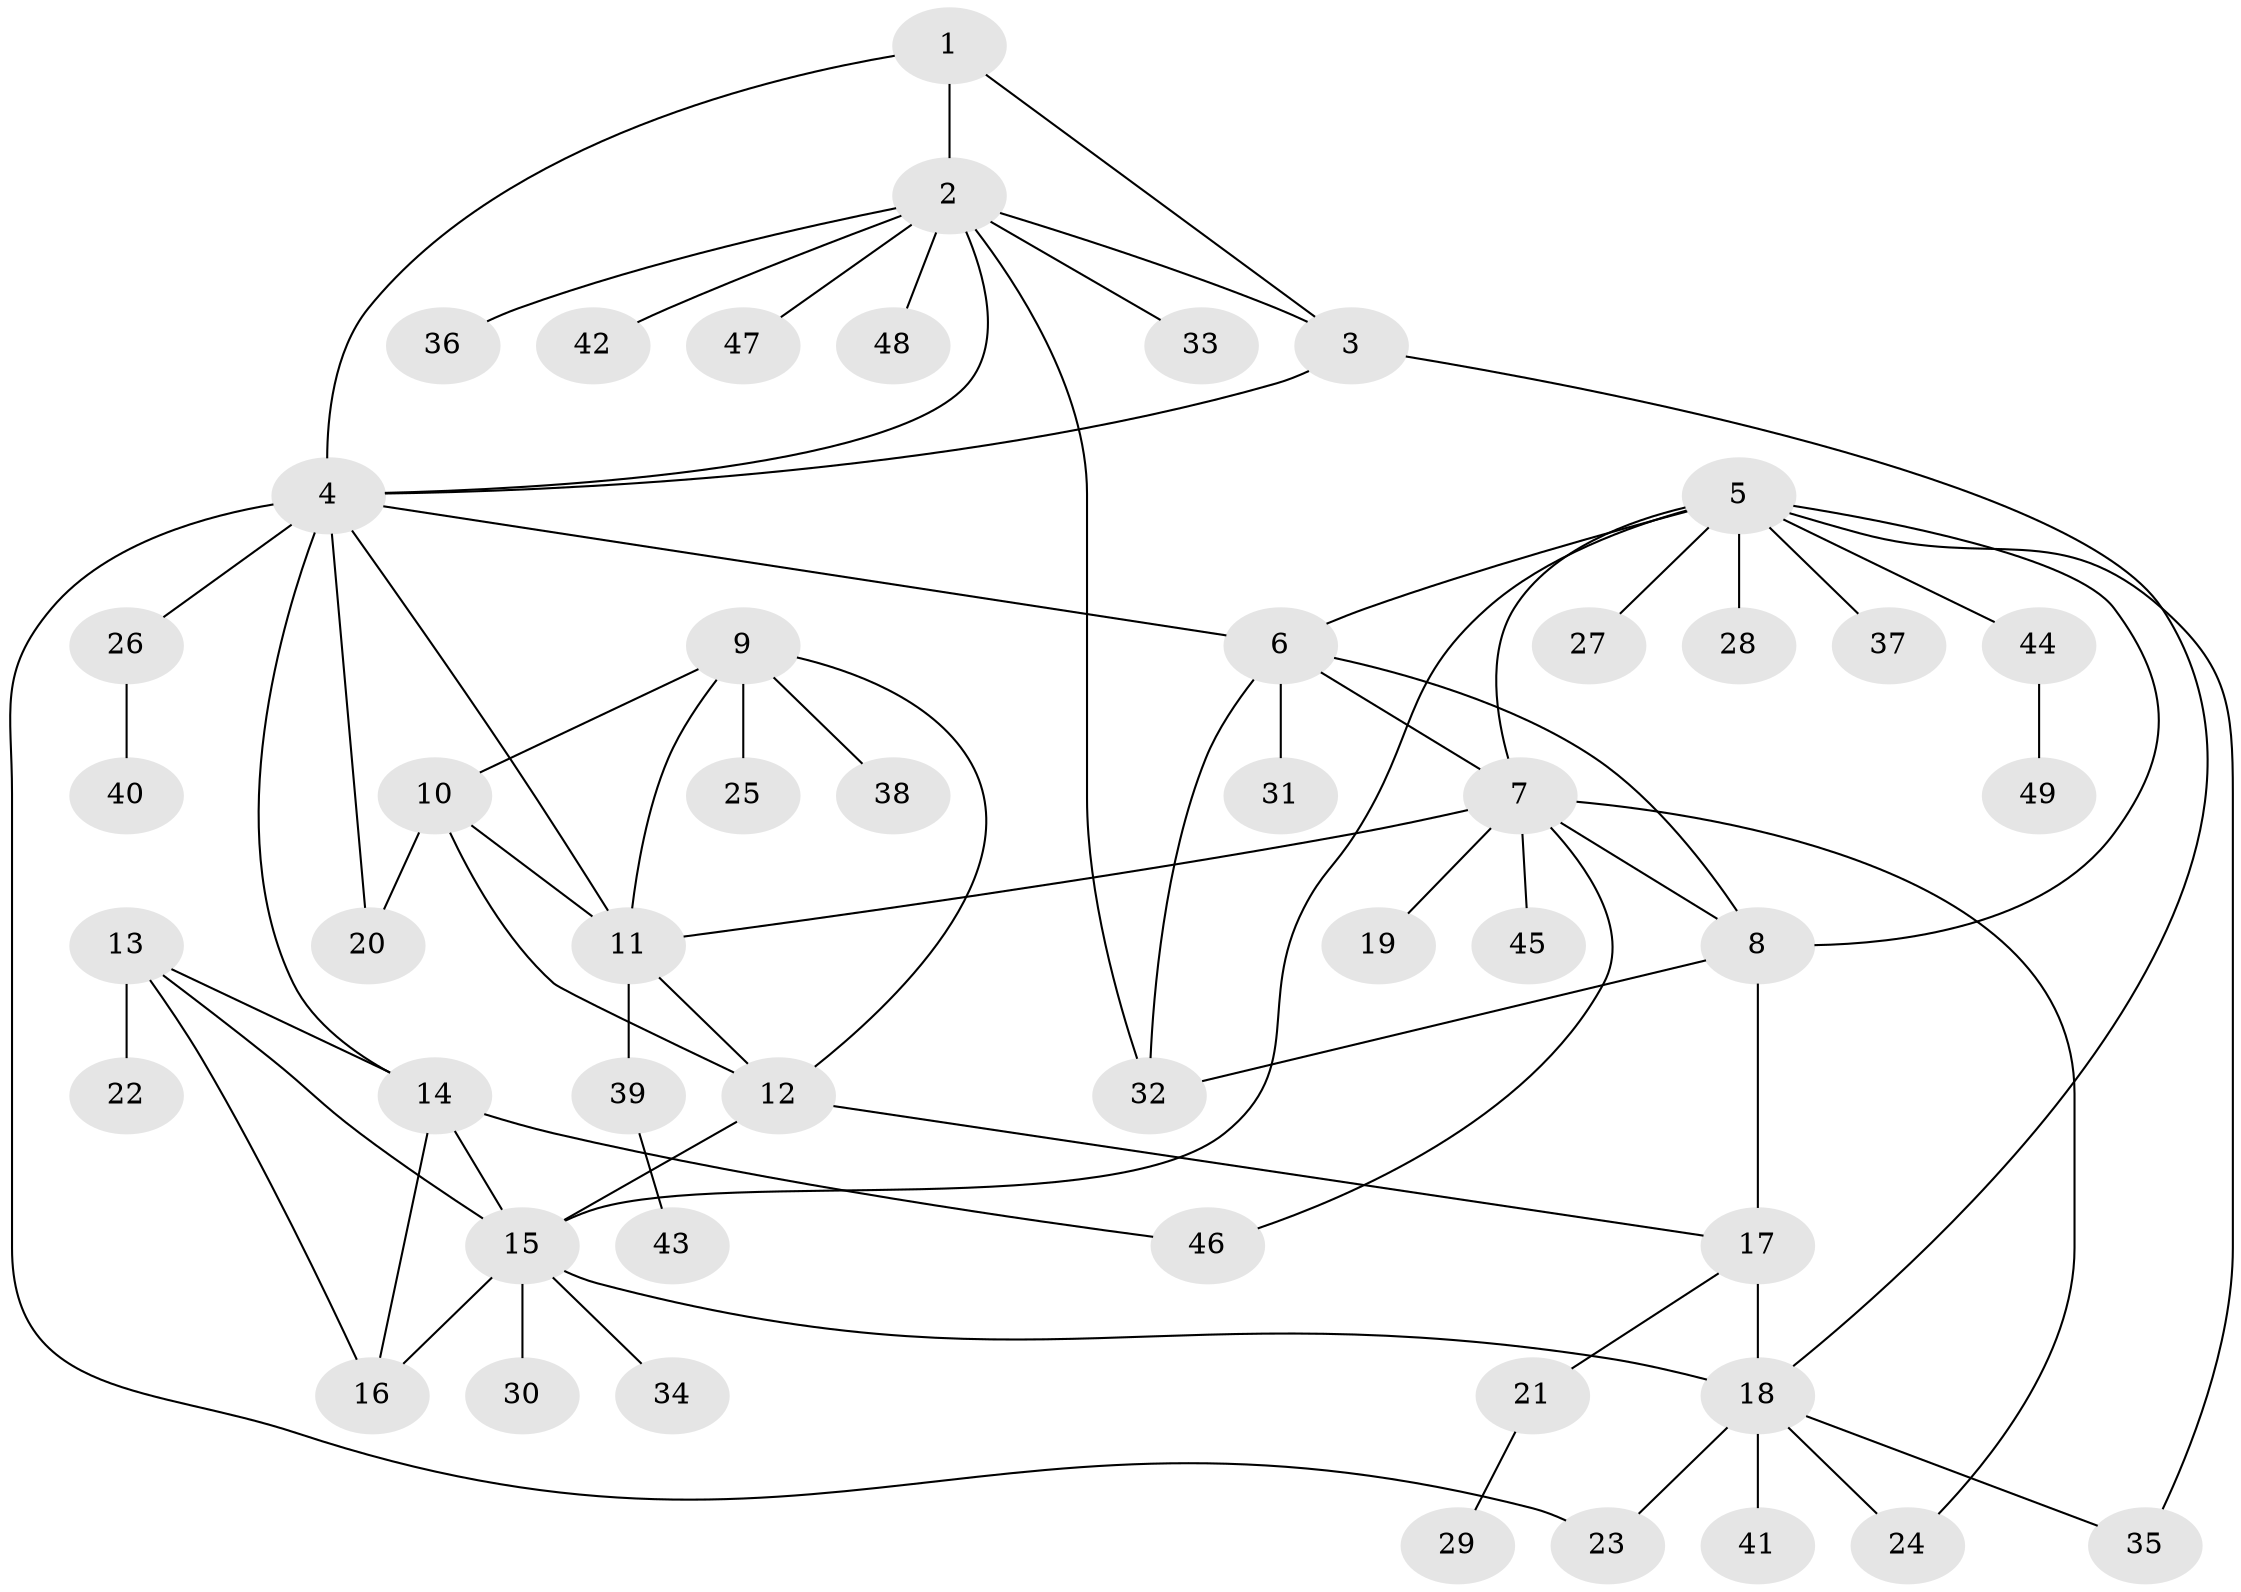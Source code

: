// original degree distribution, {3: 0.08641975308641975, 10: 0.037037037037037035, 5: 0.037037037037037035, 8: 0.012345679012345678, 9: 0.024691358024691357, 6: 0.037037037037037035, 4: 0.06172839506172839, 7: 0.012345679012345678, 11: 0.012345679012345678, 2: 0.16049382716049382, 1: 0.5185185185185185}
// Generated by graph-tools (version 1.1) at 2025/52/03/04/25 22:52:21]
// undirected, 49 vertices, 73 edges
graph export_dot {
  node [color=gray90,style=filled];
  1;
  2;
  3;
  4;
  5;
  6;
  7;
  8;
  9;
  10;
  11;
  12;
  13;
  14;
  15;
  16;
  17;
  18;
  19;
  20;
  21;
  22;
  23;
  24;
  25;
  26;
  27;
  28;
  29;
  30;
  31;
  32;
  33;
  34;
  35;
  36;
  37;
  38;
  39;
  40;
  41;
  42;
  43;
  44;
  45;
  46;
  47;
  48;
  49;
  1 -- 2 [weight=1.0];
  1 -- 3 [weight=1.0];
  1 -- 4 [weight=1.0];
  2 -- 3 [weight=1.0];
  2 -- 4 [weight=1.0];
  2 -- 32 [weight=1.0];
  2 -- 33 [weight=1.0];
  2 -- 36 [weight=1.0];
  2 -- 42 [weight=1.0];
  2 -- 47 [weight=1.0];
  2 -- 48 [weight=1.0];
  3 -- 4 [weight=1.0];
  3 -- 18 [weight=1.0];
  4 -- 6 [weight=1.0];
  4 -- 11 [weight=1.0];
  4 -- 14 [weight=1.0];
  4 -- 20 [weight=1.0];
  4 -- 23 [weight=1.0];
  4 -- 26 [weight=1.0];
  5 -- 6 [weight=1.0];
  5 -- 7 [weight=1.0];
  5 -- 8 [weight=1.0];
  5 -- 15 [weight=1.0];
  5 -- 27 [weight=1.0];
  5 -- 28 [weight=1.0];
  5 -- 35 [weight=1.0];
  5 -- 37 [weight=1.0];
  5 -- 44 [weight=1.0];
  6 -- 7 [weight=1.0];
  6 -- 8 [weight=1.0];
  6 -- 31 [weight=2.0];
  6 -- 32 [weight=1.0];
  7 -- 8 [weight=1.0];
  7 -- 11 [weight=1.0];
  7 -- 19 [weight=1.0];
  7 -- 24 [weight=1.0];
  7 -- 45 [weight=1.0];
  7 -- 46 [weight=1.0];
  8 -- 17 [weight=1.0];
  8 -- 32 [weight=1.0];
  9 -- 10 [weight=1.0];
  9 -- 11 [weight=1.0];
  9 -- 12 [weight=1.0];
  9 -- 25 [weight=1.0];
  9 -- 38 [weight=1.0];
  10 -- 11 [weight=1.0];
  10 -- 12 [weight=1.0];
  10 -- 20 [weight=1.0];
  11 -- 12 [weight=1.0];
  11 -- 39 [weight=1.0];
  12 -- 15 [weight=1.0];
  12 -- 17 [weight=1.0];
  13 -- 14 [weight=1.0];
  13 -- 15 [weight=1.0];
  13 -- 16 [weight=1.0];
  13 -- 22 [weight=1.0];
  14 -- 15 [weight=1.0];
  14 -- 16 [weight=1.0];
  14 -- 46 [weight=1.0];
  15 -- 16 [weight=1.0];
  15 -- 18 [weight=1.0];
  15 -- 30 [weight=1.0];
  15 -- 34 [weight=1.0];
  17 -- 18 [weight=3.0];
  17 -- 21 [weight=1.0];
  18 -- 23 [weight=1.0];
  18 -- 24 [weight=2.0];
  18 -- 35 [weight=1.0];
  18 -- 41 [weight=1.0];
  21 -- 29 [weight=1.0];
  26 -- 40 [weight=1.0];
  39 -- 43 [weight=1.0];
  44 -- 49 [weight=1.0];
}
